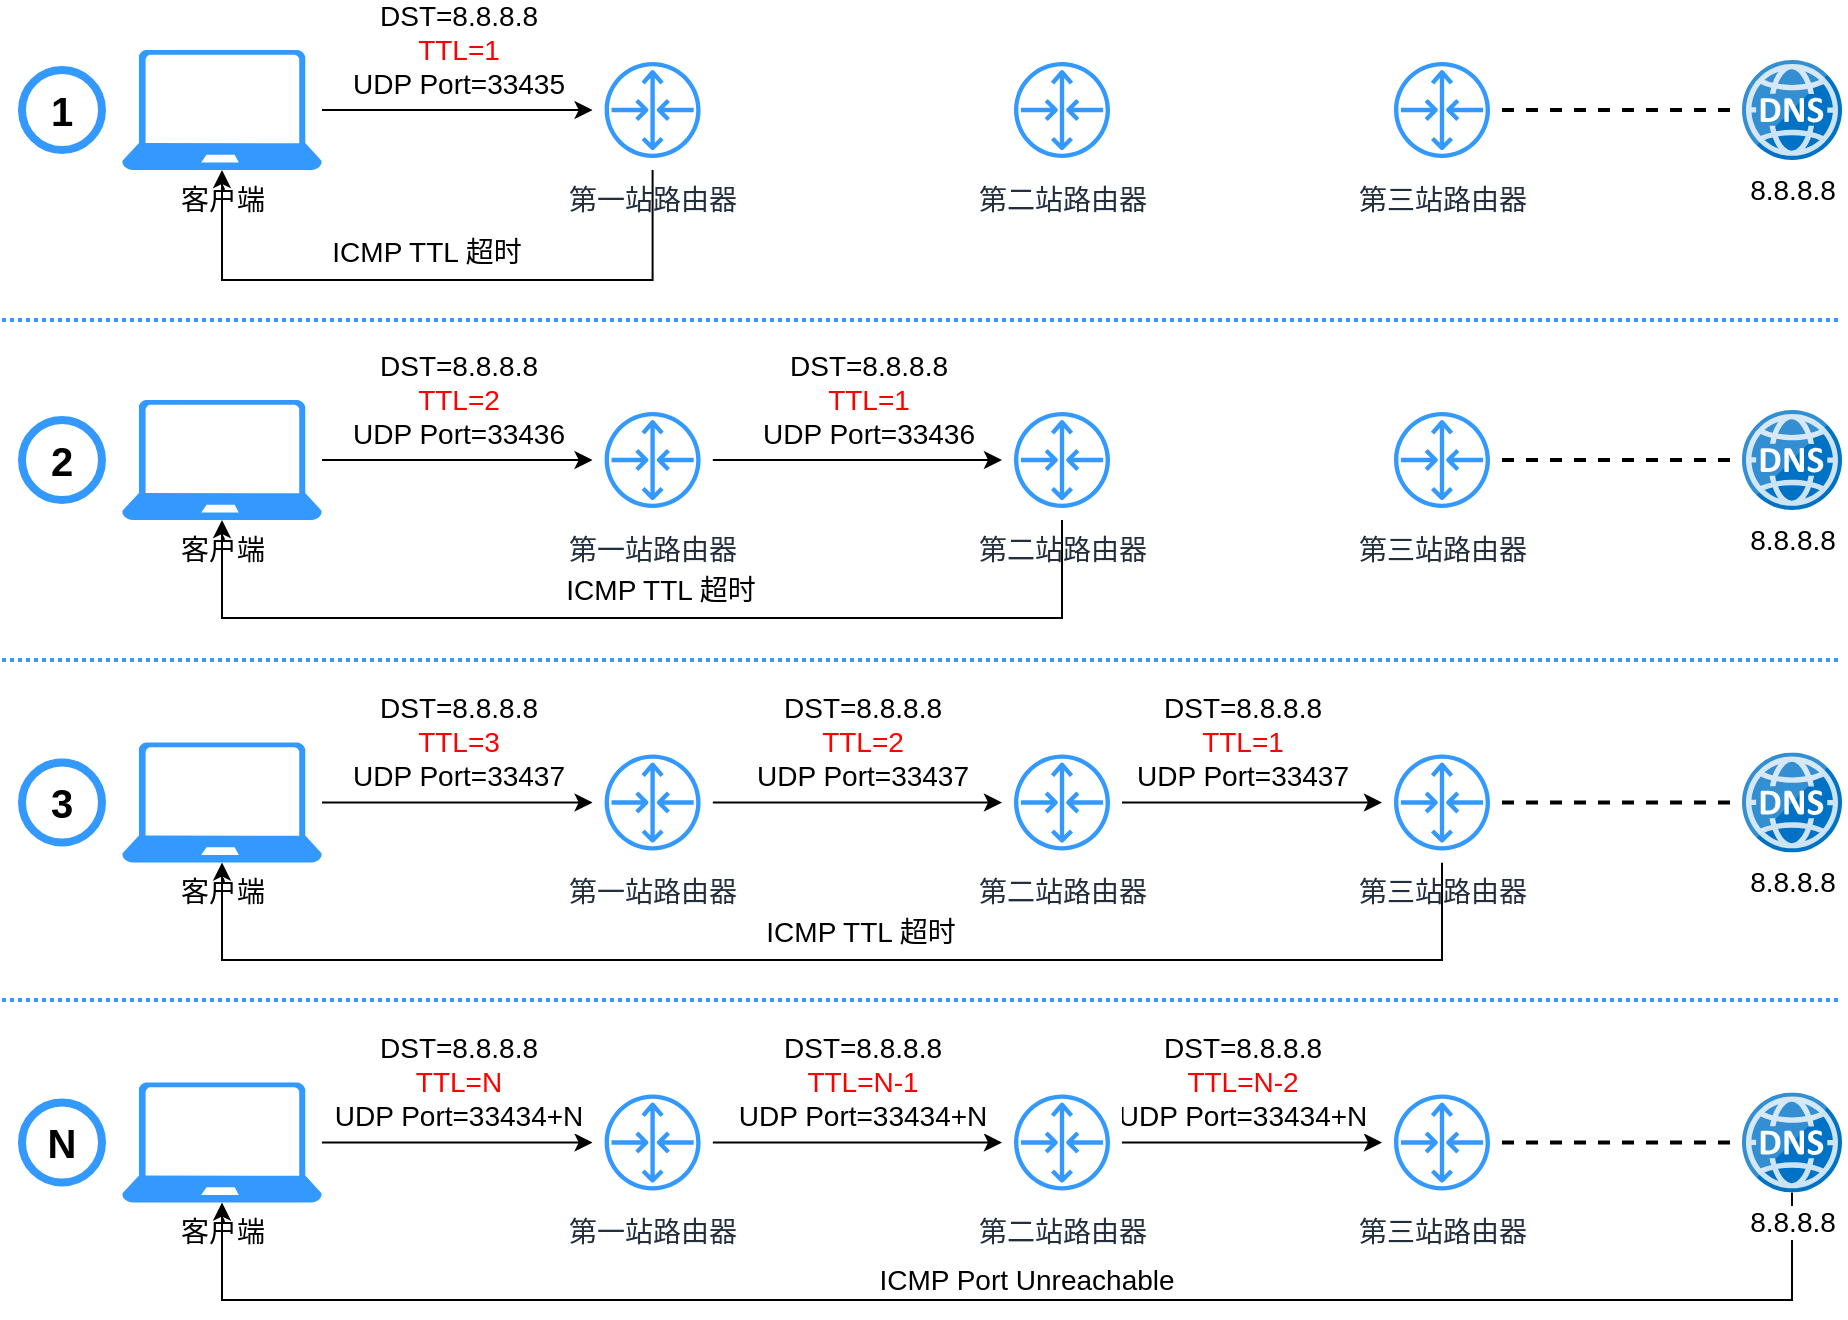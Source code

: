 <mxfile version="14.6.13" type="device"><diagram name="Page-1" id="822b0af5-4adb-64df-f703-e8dfc1f81529"><mxGraphModel dx="1106" dy="770" grid="1" gridSize="10" guides="1" tooltips="1" connect="1" arrows="1" fold="1" page="1" pageScale="1" pageWidth="1100" pageHeight="850" background="#ffffff" math="0" shadow="0"><root><mxCell id="0"/><mxCell id="1" parent="0"/><mxCell id="Xtiegawwu4hXDEoEmKaX-14" value="" style="edgeStyle=orthogonalEdgeStyle;rounded=0;orthogonalLoop=1;jettySize=auto;html=1;fontSize=14;" parent="1" source="Xtiegawwu4hXDEoEmKaX-1" target="Xtiegawwu4hXDEoEmKaX-2" edge="1"><mxGeometry relative="1" as="geometry"/></mxCell><mxCell id="Xtiegawwu4hXDEoEmKaX-15" value="DST=8.8.8.8&lt;br style=&quot;font-size: 14px&quot;&gt;&lt;font color=&quot;#ff0000&quot;&gt;TTL=1&lt;/font&gt;&lt;br style=&quot;font-size: 14px&quot;&gt;UDP Port=33435" style="edgeLabel;html=1;align=center;verticalAlign=middle;resizable=0;points=[];fontSize=14;" parent="Xtiegawwu4hXDEoEmKaX-14" vertex="1" connectable="0"><mxGeometry y="3" relative="1" as="geometry"><mxPoint y="-27" as="offset"/></mxGeometry></mxCell><mxCell id="Xtiegawwu4hXDEoEmKaX-1" value="客户端" style="verticalLabelPosition=bottom;html=1;verticalAlign=top;align=center;strokeColor=none;shape=mxgraph.azure.laptop;pointerEvents=1;aspect=fixed;fontSize=14;fillColor=#3399FF;" parent="1" vertex="1"><mxGeometry x="140" y="120" width="100" height="60" as="geometry"/></mxCell><mxCell id="Xtiegawwu4hXDEoEmKaX-16" style="edgeStyle=orthogonalEdgeStyle;rounded=0;orthogonalLoop=1;jettySize=auto;html=1;entryX=0.5;entryY=1;entryDx=0;entryDy=0;entryPerimeter=0;fontSize=14;" parent="1" source="Xtiegawwu4hXDEoEmKaX-2" target="Xtiegawwu4hXDEoEmKaX-1" edge="1"><mxGeometry relative="1" as="geometry"><Array as="points"><mxPoint x="405" y="235"/><mxPoint x="190" y="235"/></Array></mxGeometry></mxCell><mxCell id="Xtiegawwu4hXDEoEmKaX-17" value="ICMP TTL 超时" style="edgeLabel;html=1;align=center;verticalAlign=middle;resizable=0;points=[];fontSize=14;" parent="Xtiegawwu4hXDEoEmKaX-16" vertex="1" connectable="0"><mxGeometry x="0.039" y="3" relative="1" as="geometry"><mxPoint y="-17" as="offset"/></mxGeometry></mxCell><mxCell id="Xtiegawwu4hXDEoEmKaX-2" value="第一站路由器" style="outlineConnect=0;fontColor=#232F3E;gradientColor=none;fillColor=#ffffff;dashed=0;verticalLabelPosition=bottom;verticalAlign=top;align=center;html=1;fontSize=14;fontStyle=0;aspect=fixed;shape=mxgraph.aws4.resourceIcon;resIcon=mxgraph.aws4.router;strokeColor=#3399FF;" parent="1" vertex="1"><mxGeometry x="375.3" y="120" width="60" height="60" as="geometry"/></mxCell><mxCell id="Xtiegawwu4hXDEoEmKaX-6" value="第二站路由器" style="outlineConnect=0;fontColor=#232F3E;gradientColor=none;fillColor=#ffffff;dashed=0;verticalLabelPosition=bottom;verticalAlign=top;align=center;html=1;fontSize=14;fontStyle=0;aspect=fixed;shape=mxgraph.aws4.resourceIcon;resIcon=mxgraph.aws4.router;strokeColor=#3399FF;" parent="1" vertex="1"><mxGeometry x="580" y="120" width="60" height="60" as="geometry"/></mxCell><mxCell id="Xtiegawwu4hXDEoEmKaX-63" value="" style="edgeStyle=orthogonalEdgeStyle;rounded=0;orthogonalLoop=1;jettySize=auto;html=1;fontSize=14;endArrow=none;endFill=0;dashed=1;strokeWidth=2;" parent="1" source="Xtiegawwu4hXDEoEmKaX-7" target="Xtiegawwu4hXDEoEmKaX-11" edge="1"><mxGeometry relative="1" as="geometry"/></mxCell><mxCell id="Xtiegawwu4hXDEoEmKaX-7" value="第三站路由器" style="outlineConnect=0;fontColor=#232F3E;gradientColor=none;fillColor=#ffffff;dashed=0;verticalLabelPosition=bottom;verticalAlign=top;align=center;html=1;fontSize=14;fontStyle=0;aspect=fixed;shape=mxgraph.aws4.resourceIcon;resIcon=mxgraph.aws4.router;strokeColor=#3399FF;" parent="1" vertex="1"><mxGeometry x="770" y="120" width="60" height="60" as="geometry"/></mxCell><mxCell id="Xtiegawwu4hXDEoEmKaX-11" value="8.8.8.8" style="aspect=fixed;html=1;points=[];align=center;image;fontSize=14;image=img/lib/mscae/DNS.svg;strokeColor=#00BEF2;" parent="1" vertex="1"><mxGeometry x="950" y="125" width="50" height="50" as="geometry"/></mxCell><mxCell id="Xtiegawwu4hXDEoEmKaX-18" value="1" style="ellipse;whiteSpace=wrap;html=1;aspect=fixed;fontSize=20;fontStyle=1;strokeWidth=4;strokeColor=#3399FF;" parent="1" vertex="1"><mxGeometry x="90" y="130" width="40" height="40" as="geometry"/></mxCell><mxCell id="Xtiegawwu4hXDEoEmKaX-19" value="" style="edgeStyle=orthogonalEdgeStyle;rounded=0;orthogonalLoop=1;jettySize=auto;html=1;fontSize=14;" parent="1" source="Xtiegawwu4hXDEoEmKaX-21" target="Xtiegawwu4hXDEoEmKaX-24" edge="1"><mxGeometry relative="1" as="geometry"/></mxCell><mxCell id="Xtiegawwu4hXDEoEmKaX-20" value="DST=8.8.8.8&lt;br style=&quot;font-size: 14px&quot;&gt;&lt;font color=&quot;#ff0000&quot;&gt;TTL=2&lt;/font&gt;&lt;br style=&quot;font-size: 14px&quot;&gt;UDP Port=33436" style="edgeLabel;html=1;align=center;verticalAlign=middle;resizable=0;points=[];fontSize=14;" parent="Xtiegawwu4hXDEoEmKaX-19" vertex="1" connectable="0"><mxGeometry y="3" relative="1" as="geometry"><mxPoint y="-27" as="offset"/></mxGeometry></mxCell><mxCell id="Xtiegawwu4hXDEoEmKaX-21" value="客户端" style="verticalLabelPosition=bottom;html=1;verticalAlign=top;align=center;strokeColor=none;shape=mxgraph.azure.laptop;pointerEvents=1;aspect=fixed;fontSize=14;fillColor=#3399FF;" parent="1" vertex="1"><mxGeometry x="140" y="295" width="100" height="60" as="geometry"/></mxCell><mxCell id="Xtiegawwu4hXDEoEmKaX-22" style="edgeStyle=orthogonalEdgeStyle;rounded=0;orthogonalLoop=1;jettySize=auto;html=1;entryX=0.5;entryY=1;entryDx=0;entryDy=0;entryPerimeter=0;fontSize=14;" parent="1" source="Xtiegawwu4hXDEoEmKaX-25" target="Xtiegawwu4hXDEoEmKaX-21" edge="1"><mxGeometry relative="1" as="geometry"><Array as="points"><mxPoint x="610" y="404"/><mxPoint x="190" y="404"/></Array></mxGeometry></mxCell><mxCell id="Xtiegawwu4hXDEoEmKaX-23" value="ICMP TTL 超时" style="edgeLabel;html=1;align=center;verticalAlign=middle;resizable=0;points=[];fontSize=14;" parent="Xtiegawwu4hXDEoEmKaX-22" vertex="1" connectable="0"><mxGeometry x="0.039" y="3" relative="1" as="geometry"><mxPoint x="19" y="-17" as="offset"/></mxGeometry></mxCell><mxCell id="Xtiegawwu4hXDEoEmKaX-30" value="" style="edgeStyle=orthogonalEdgeStyle;rounded=0;orthogonalLoop=1;jettySize=auto;html=1;fontSize=20;" parent="1" source="Xtiegawwu4hXDEoEmKaX-24" target="Xtiegawwu4hXDEoEmKaX-25" edge="1"><mxGeometry relative="1" as="geometry"/></mxCell><mxCell id="Xtiegawwu4hXDEoEmKaX-60" value="&lt;span style=&quot;font-size: 14px&quot;&gt;DST=8.8.8.8&lt;/span&gt;&lt;br style=&quot;font-size: 14px&quot;&gt;&lt;span style=&quot;font-size: 14px&quot;&gt;&lt;font color=&quot;#ff0000&quot;&gt;TTL=1&lt;/font&gt;&lt;/span&gt;&lt;br style=&quot;font-size: 14px&quot;&gt;&lt;span style=&quot;font-size: 14px&quot;&gt;UDP Port=33436&lt;/span&gt;" style="edgeLabel;html=1;align=center;verticalAlign=middle;resizable=0;points=[];fontSize=14;" parent="Xtiegawwu4hXDEoEmKaX-30" vertex="1" connectable="0"><mxGeometry y="3" relative="1" as="geometry"><mxPoint x="5" y="-27" as="offset"/></mxGeometry></mxCell><mxCell id="Xtiegawwu4hXDEoEmKaX-24" value="第一站路由器" style="outlineConnect=0;fontColor=#232F3E;gradientColor=none;fillColor=#ffffff;dashed=0;verticalLabelPosition=bottom;verticalAlign=top;align=center;html=1;fontSize=14;fontStyle=0;aspect=fixed;shape=mxgraph.aws4.resourceIcon;resIcon=mxgraph.aws4.router;strokeColor=#3399FF;" parent="1" vertex="1"><mxGeometry x="375.3" y="295" width="60" height="60" as="geometry"/></mxCell><mxCell id="Xtiegawwu4hXDEoEmKaX-25" value="第二站路由器" style="outlineConnect=0;fontColor=#232F3E;gradientColor=none;fillColor=#ffffff;dashed=0;verticalLabelPosition=bottom;verticalAlign=top;align=center;html=1;fontSize=14;fontStyle=0;aspect=fixed;shape=mxgraph.aws4.resourceIcon;resIcon=mxgraph.aws4.router;strokeColor=#3399FF;" parent="1" vertex="1"><mxGeometry x="580" y="295" width="60" height="60" as="geometry"/></mxCell><mxCell id="Xtiegawwu4hXDEoEmKaX-64" value="" style="edgeStyle=orthogonalEdgeStyle;rounded=0;orthogonalLoop=1;jettySize=auto;html=1;fontSize=14;endArrow=none;endFill=0;dashed=1;strokeWidth=2;" parent="1" source="Xtiegawwu4hXDEoEmKaX-26" target="Xtiegawwu4hXDEoEmKaX-28" edge="1"><mxGeometry relative="1" as="geometry"/></mxCell><mxCell id="Xtiegawwu4hXDEoEmKaX-26" value="第三站路由器" style="outlineConnect=0;fontColor=#232F3E;gradientColor=none;fillColor=#ffffff;dashed=0;verticalLabelPosition=bottom;verticalAlign=top;align=center;html=1;fontSize=14;fontStyle=0;aspect=fixed;shape=mxgraph.aws4.resourceIcon;resIcon=mxgraph.aws4.router;strokeColor=#3399FF;" parent="1" vertex="1"><mxGeometry x="770" y="295" width="60" height="60" as="geometry"/></mxCell><mxCell id="Xtiegawwu4hXDEoEmKaX-28" value="8.8.8.8" style="aspect=fixed;html=1;points=[];align=center;image;fontSize=14;image=img/lib/mscae/DNS.svg;strokeColor=#00BEF2;" parent="1" vertex="1"><mxGeometry x="950" y="300" width="50" height="50" as="geometry"/></mxCell><mxCell id="Xtiegawwu4hXDEoEmKaX-29" value="2" style="ellipse;whiteSpace=wrap;html=1;aspect=fixed;fontSize=20;fontStyle=1;strokeWidth=4;strokeColor=#3399FF;" parent="1" vertex="1"><mxGeometry x="90" y="305" width="40" height="40" as="geometry"/></mxCell><mxCell id="Xtiegawwu4hXDEoEmKaX-46" value="" style="edgeStyle=orthogonalEdgeStyle;rounded=0;orthogonalLoop=1;jettySize=auto;html=1;fontSize=14;" parent="1" source="Xtiegawwu4hXDEoEmKaX-48" target="Xtiegawwu4hXDEoEmKaX-52" edge="1"><mxGeometry relative="1" as="geometry"/></mxCell><mxCell id="Xtiegawwu4hXDEoEmKaX-47" value="DST=8.8.8.8&lt;br style=&quot;font-size: 14px&quot;&gt;&lt;font color=&quot;#ff0000&quot;&gt;TTL=3&lt;/font&gt;&lt;br style=&quot;font-size: 14px&quot;&gt;UDP Port=33437" style="edgeLabel;html=1;align=center;verticalAlign=middle;resizable=0;points=[];fontSize=14;" parent="Xtiegawwu4hXDEoEmKaX-46" vertex="1" connectable="0"><mxGeometry y="3" relative="1" as="geometry"><mxPoint y="-28" as="offset"/></mxGeometry></mxCell><mxCell id="Xtiegawwu4hXDEoEmKaX-48" value="客户端" style="verticalLabelPosition=bottom;html=1;verticalAlign=top;align=center;strokeColor=none;shape=mxgraph.azure.laptop;pointerEvents=1;aspect=fixed;fontSize=14;fillColor=#3399FF;" parent="1" vertex="1"><mxGeometry x="140" y="466.25" width="100" height="60" as="geometry"/></mxCell><mxCell id="Xtiegawwu4hXDEoEmKaX-49" style="edgeStyle=orthogonalEdgeStyle;rounded=0;orthogonalLoop=1;jettySize=auto;html=1;entryX=0.5;entryY=1;entryDx=0;entryDy=0;entryPerimeter=0;fontSize=14;" parent="1" source="Xtiegawwu4hXDEoEmKaX-54" target="Xtiegawwu4hXDEoEmKaX-48" edge="1"><mxGeometry relative="1" as="geometry"><Array as="points"><mxPoint x="800" y="575"/><mxPoint x="190" y="575"/></Array></mxGeometry></mxCell><mxCell id="Xtiegawwu4hXDEoEmKaX-50" value="ICMP TTL 超时" style="edgeLabel;html=1;align=center;verticalAlign=middle;resizable=0;points=[];fontSize=14;" parent="Xtiegawwu4hXDEoEmKaX-49" vertex="1" connectable="0"><mxGeometry x="0.039" y="3" relative="1" as="geometry"><mxPoint x="28" y="-17" as="offset"/></mxGeometry></mxCell><mxCell id="Xtiegawwu4hXDEoEmKaX-51" value="" style="edgeStyle=orthogonalEdgeStyle;rounded=0;orthogonalLoop=1;jettySize=auto;html=1;fontSize=20;" parent="1" source="Xtiegawwu4hXDEoEmKaX-52" target="Xtiegawwu4hXDEoEmKaX-53" edge="1"><mxGeometry relative="1" as="geometry"/></mxCell><mxCell id="Xtiegawwu4hXDEoEmKaX-66" value="DST=8.8.8.8&lt;br&gt;&lt;font color=&quot;#ff0000&quot;&gt;TTL=2&lt;/font&gt;&lt;br&gt;UDP Port=33437" style="edgeLabel;html=1;align=center;verticalAlign=middle;resizable=0;points=[];fontSize=14;" parent="Xtiegawwu4hXDEoEmKaX-51" vertex="1" connectable="0"><mxGeometry x="-0.01" y="-2" relative="1" as="geometry"><mxPoint x="3" y="-33" as="offset"/></mxGeometry></mxCell><mxCell id="Xtiegawwu4hXDEoEmKaX-52" value="第一站路由器" style="outlineConnect=0;fontColor=#232F3E;gradientColor=none;fillColor=#ffffff;dashed=0;verticalLabelPosition=bottom;verticalAlign=top;align=center;html=1;fontSize=14;fontStyle=0;aspect=fixed;shape=mxgraph.aws4.resourceIcon;resIcon=mxgraph.aws4.router;strokeColor=#3399FF;" parent="1" vertex="1"><mxGeometry x="375.3" y="466.25" width="60" height="60" as="geometry"/></mxCell><mxCell id="Xtiegawwu4hXDEoEmKaX-59" value="" style="edgeStyle=orthogonalEdgeStyle;rounded=0;orthogonalLoop=1;jettySize=auto;html=1;fontSize=20;" parent="1" source="Xtiegawwu4hXDEoEmKaX-53" target="Xtiegawwu4hXDEoEmKaX-54" edge="1"><mxGeometry relative="1" as="geometry"/></mxCell><mxCell id="Xtiegawwu4hXDEoEmKaX-67" value="DST=8.8.8.8&lt;br&gt;&lt;font color=&quot;#ff0000&quot;&gt;TTL=1&lt;/font&gt;&lt;br&gt;UDP Port=33437" style="edgeLabel;html=1;align=center;verticalAlign=middle;resizable=0;points=[];fontSize=14;" parent="Xtiegawwu4hXDEoEmKaX-59" vertex="1" connectable="0"><mxGeometry x="0.077" relative="1" as="geometry"><mxPoint x="-10" y="-31" as="offset"/></mxGeometry></mxCell><mxCell id="Xtiegawwu4hXDEoEmKaX-53" value="第二站路由器" style="outlineConnect=0;fontColor=#232F3E;gradientColor=none;fillColor=#ffffff;dashed=0;verticalLabelPosition=bottom;verticalAlign=top;align=center;html=1;fontSize=14;fontStyle=0;aspect=fixed;shape=mxgraph.aws4.resourceIcon;resIcon=mxgraph.aws4.router;strokeColor=#3399FF;" parent="1" vertex="1"><mxGeometry x="580" y="466.25" width="60" height="60" as="geometry"/></mxCell><mxCell id="Xtiegawwu4hXDEoEmKaX-65" value="" style="edgeStyle=orthogonalEdgeStyle;rounded=0;orthogonalLoop=1;jettySize=auto;html=1;fontSize=14;endArrow=none;endFill=0;dashed=1;strokeWidth=2;" parent="1" source="Xtiegawwu4hXDEoEmKaX-54" target="Xtiegawwu4hXDEoEmKaX-56" edge="1"><mxGeometry relative="1" as="geometry"/></mxCell><mxCell id="Xtiegawwu4hXDEoEmKaX-54" value="第三站路由器" style="outlineConnect=0;fontColor=#232F3E;gradientColor=none;fillColor=#ffffff;dashed=0;verticalLabelPosition=bottom;verticalAlign=top;align=center;html=1;fontSize=14;fontStyle=0;aspect=fixed;shape=mxgraph.aws4.resourceIcon;resIcon=mxgraph.aws4.router;strokeColor=#3399FF;" parent="1" vertex="1"><mxGeometry x="770" y="466.25" width="60" height="60" as="geometry"/></mxCell><mxCell id="Xtiegawwu4hXDEoEmKaX-56" value="8.8.8.8" style="aspect=fixed;html=1;points=[];align=center;image;fontSize=14;image=img/lib/mscae/DNS.svg;strokeColor=#00BEF2;" parent="1" vertex="1"><mxGeometry x="950" y="471.25" width="50" height="50" as="geometry"/></mxCell><mxCell id="Xtiegawwu4hXDEoEmKaX-57" value="3" style="ellipse;whiteSpace=wrap;html=1;aspect=fixed;fontSize=20;fontStyle=1;strokeWidth=4;strokeColor=#3399FF;" parent="1" vertex="1"><mxGeometry x="90" y="476.25" width="40" height="40" as="geometry"/></mxCell><mxCell id="PSlGX-GoIbxUutLkhmzx-1" value="" style="endArrow=none;html=1;dashed=1;dashPattern=1 1;strokeWidth=2;strokeColor=#3399FF;" parent="1" edge="1"><mxGeometry width="50" height="50" relative="1" as="geometry"><mxPoint x="80" y="255" as="sourcePoint"/><mxPoint x="1000" y="255" as="targetPoint"/></mxGeometry></mxCell><mxCell id="PSlGX-GoIbxUutLkhmzx-2" value="" style="endArrow=none;html=1;strokeWidth=2;dashed=1;strokeColor=#3399FF;dashPattern=1 1;" parent="1" edge="1"><mxGeometry width="50" height="50" relative="1" as="geometry"><mxPoint x="80" y="425" as="sourcePoint"/><mxPoint x="1000" y="425" as="targetPoint"/></mxGeometry></mxCell><mxCell id="WvtVv2AjGjHkoDCWllN_-1" value="" style="edgeStyle=orthogonalEdgeStyle;rounded=0;orthogonalLoop=1;jettySize=auto;html=1;fontSize=14;" edge="1" source="WvtVv2AjGjHkoDCWllN_-3" target="WvtVv2AjGjHkoDCWllN_-8" parent="1"><mxGeometry relative="1" as="geometry"/></mxCell><mxCell id="WvtVv2AjGjHkoDCWllN_-2" value="DST=8.8.8.8&lt;br style=&quot;font-size: 14px&quot;&gt;&lt;font color=&quot;#ff0000&quot;&gt;TTL=N&lt;/font&gt;&lt;br style=&quot;font-size: 14px&quot;&gt;UDP Port=33434+N" style="edgeLabel;html=1;align=center;verticalAlign=middle;resizable=0;points=[];fontSize=14;" vertex="1" connectable="0" parent="WvtVv2AjGjHkoDCWllN_-1"><mxGeometry y="3" relative="1" as="geometry"><mxPoint y="-28" as="offset"/></mxGeometry></mxCell><mxCell id="WvtVv2AjGjHkoDCWllN_-3" value="客户端" style="verticalLabelPosition=bottom;html=1;verticalAlign=top;align=center;strokeColor=none;shape=mxgraph.azure.laptop;pointerEvents=1;aspect=fixed;fontSize=14;fillColor=#3399FF;" vertex="1" parent="1"><mxGeometry x="140" y="636.25" width="100" height="60" as="geometry"/></mxCell><mxCell id="WvtVv2AjGjHkoDCWllN_-4" style="edgeStyle=orthogonalEdgeStyle;rounded=0;orthogonalLoop=1;jettySize=auto;html=1;entryX=0.5;entryY=1;entryDx=0;entryDy=0;entryPerimeter=0;fontSize=14;" edge="1" source="WvtVv2AjGjHkoDCWllN_-14" target="WvtVv2AjGjHkoDCWllN_-3" parent="1"><mxGeometry relative="1" as="geometry"><Array as="points"><mxPoint x="975" y="745"/><mxPoint x="190" y="745"/></Array></mxGeometry></mxCell><mxCell id="WvtVv2AjGjHkoDCWllN_-5" value="&lt;span style=&quot;text-align: justify;&quot;&gt;&lt;font style=&quot;font-size: 14px&quot;&gt;ICMP Port Unreachable&lt;/font&gt;&lt;/span&gt;" style="edgeLabel;html=1;align=center;verticalAlign=middle;resizable=0;points=[];fontSize=14;" vertex="1" connectable="0" parent="WvtVv2AjGjHkoDCWllN_-4"><mxGeometry x="0.039" y="3" relative="1" as="geometry"><mxPoint x="24" y="-13" as="offset"/></mxGeometry></mxCell><mxCell id="WvtVv2AjGjHkoDCWllN_-6" value="" style="edgeStyle=orthogonalEdgeStyle;rounded=0;orthogonalLoop=1;jettySize=auto;html=1;fontSize=20;" edge="1" source="WvtVv2AjGjHkoDCWllN_-8" target="WvtVv2AjGjHkoDCWllN_-11" parent="1"><mxGeometry relative="1" as="geometry"/></mxCell><mxCell id="WvtVv2AjGjHkoDCWllN_-7" value="DST=8.8.8.8&lt;br&gt;&lt;font color=&quot;#ff0000&quot;&gt;TTL=N-1&lt;/font&gt;&lt;br&gt;UDP Port=33434+N" style="edgeLabel;html=1;align=center;verticalAlign=middle;resizable=0;points=[];fontSize=14;" vertex="1" connectable="0" parent="WvtVv2AjGjHkoDCWllN_-6"><mxGeometry x="-0.01" y="-2" relative="1" as="geometry"><mxPoint x="3" y="-33" as="offset"/></mxGeometry></mxCell><mxCell id="WvtVv2AjGjHkoDCWllN_-8" value="第一站路由器" style="outlineConnect=0;fontColor=#232F3E;gradientColor=none;fillColor=#ffffff;dashed=0;verticalLabelPosition=bottom;verticalAlign=top;align=center;html=1;fontSize=14;fontStyle=0;aspect=fixed;shape=mxgraph.aws4.resourceIcon;resIcon=mxgraph.aws4.router;strokeColor=#3399FF;" vertex="1" parent="1"><mxGeometry x="375.3" y="636.25" width="60" height="60" as="geometry"/></mxCell><mxCell id="WvtVv2AjGjHkoDCWllN_-9" value="" style="edgeStyle=orthogonalEdgeStyle;rounded=0;orthogonalLoop=1;jettySize=auto;html=1;fontSize=20;" edge="1" source="WvtVv2AjGjHkoDCWllN_-11" target="WvtVv2AjGjHkoDCWllN_-13" parent="1"><mxGeometry relative="1" as="geometry"/></mxCell><mxCell id="WvtVv2AjGjHkoDCWllN_-10" value="DST=8.8.8.8&lt;br&gt;&lt;font color=&quot;#ff0000&quot;&gt;TTL=N-2&lt;/font&gt;&lt;br&gt;UDP Port=33434+N" style="edgeLabel;html=1;align=center;verticalAlign=middle;resizable=0;points=[];fontSize=14;" vertex="1" connectable="0" parent="WvtVv2AjGjHkoDCWllN_-9"><mxGeometry x="0.077" relative="1" as="geometry"><mxPoint x="-10" y="-31" as="offset"/></mxGeometry></mxCell><mxCell id="WvtVv2AjGjHkoDCWllN_-11" value="第二站路由器" style="outlineConnect=0;fontColor=#232F3E;gradientColor=none;fillColor=#ffffff;dashed=0;verticalLabelPosition=bottom;verticalAlign=top;align=center;html=1;fontSize=14;fontStyle=0;aspect=fixed;shape=mxgraph.aws4.resourceIcon;resIcon=mxgraph.aws4.router;strokeColor=#3399FF;" vertex="1" parent="1"><mxGeometry x="580" y="636.25" width="60" height="60" as="geometry"/></mxCell><mxCell id="WvtVv2AjGjHkoDCWllN_-12" value="" style="edgeStyle=orthogonalEdgeStyle;rounded=0;orthogonalLoop=1;jettySize=auto;html=1;fontSize=14;endArrow=none;endFill=0;dashed=1;strokeWidth=2;" edge="1" source="WvtVv2AjGjHkoDCWllN_-13" target="WvtVv2AjGjHkoDCWllN_-14" parent="1"><mxGeometry relative="1" as="geometry"/></mxCell><mxCell id="WvtVv2AjGjHkoDCWllN_-13" value="第三站路由器" style="outlineConnect=0;fontColor=#232F3E;gradientColor=none;fillColor=#ffffff;dashed=0;verticalLabelPosition=bottom;verticalAlign=top;align=center;html=1;fontSize=14;fontStyle=0;aspect=fixed;shape=mxgraph.aws4.resourceIcon;resIcon=mxgraph.aws4.router;strokeColor=#3399FF;" vertex="1" parent="1"><mxGeometry x="770" y="636.25" width="60" height="60" as="geometry"/></mxCell><mxCell id="WvtVv2AjGjHkoDCWllN_-14" value="8.8.8.8" style="aspect=fixed;html=1;points=[];align=center;image;fontSize=14;image=img/lib/mscae/DNS.svg;strokeColor=#00BEF2;" vertex="1" parent="1"><mxGeometry x="950" y="641.25" width="50" height="50" as="geometry"/></mxCell><mxCell id="WvtVv2AjGjHkoDCWllN_-15" value="N" style="ellipse;whiteSpace=wrap;html=1;aspect=fixed;fontSize=20;fontStyle=1;strokeWidth=4;strokeColor=#3399FF;" vertex="1" parent="1"><mxGeometry x="90" y="646.25" width="40" height="40" as="geometry"/></mxCell><mxCell id="WvtVv2AjGjHkoDCWllN_-16" value="" style="endArrow=none;html=1;strokeWidth=2;dashed=1;strokeColor=#3399FF;dashPattern=1 1;" edge="1" parent="1"><mxGeometry width="50" height="50" relative="1" as="geometry"><mxPoint x="80" y="595" as="sourcePoint"/><mxPoint x="1000" y="595" as="targetPoint"/></mxGeometry></mxCell></root></mxGraphModel></diagram></mxfile>